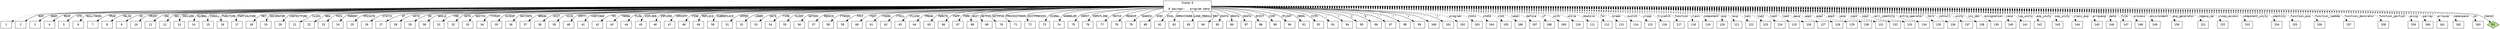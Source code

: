 // Generated by GNU Bison 3.0.2.
// Report bugs to <bug-bison@gnu.org>.
// Home page: <http://www.gnu.org/software/bison/>.

digraph "first.dot" {
  node [fontname = courier, shape = box, colorscheme = paired6]
  edge [fontname = courier]

  0 [label="State 0\n\l  0 $accept: . program $end\l"]
  0 -> 1 [style=dotted]
  0 -> 2 [style=solid label="NUM"]
  0 -> 3 [style=solid label="SNUM"]
  0 -> 4 [style=solid label="REXP"]
  0 -> 5 [style=solid label="STR"]
  0 -> 6 [style=solid label="NULLTOKEN"]
  0 -> 7 [style=solid label="TRUE"]
  0 -> 8 [style=solid label="FALSE"]
  0 -> 9 [style=solid label="ID"]
  0 -> 10 [style=solid label="PRINT"]
  0 -> 11 [style=solid label="INC"]
  0 -> 12 [style=solid label="DEC"]
  0 -> 13 [style=solid label="INCLUDE"]
  0 -> 14 [style=solid label="GLOBAL"]
  0 -> 15 [style=solid label="ISNULL"]
  0 -> 16 [style=solid label="FUNCTION"]
  0 -> 17 [style=solid label="PARTIALFUNC"]
  0 -> 18 [style=solid label="RET"]
  0 -> 19 [style=solid label="DECORATOR"]
  0 -> 20 [style=solid label="CONTEXTFUNC"]
  0 -> 21 [style=solid label="CLASS"]
  0 -> 22 [style=solid label="NEW"]
  0 -> 23 [style=solid label="THIS"]
  0 -> 24 [style=solid label="PARENT"]
  0 -> 25 [style=solid label="PRIVATE"]
  0 -> 26 [style=solid label="STATIC"]
  0 -> 27 [style=solid label="IF"]
  0 -> 28 [style=solid label="WITH"]
  0 -> 29 [style=solid label="DO"]
  0 -> 30 [style=solid label="WHILE"]
  0 -> 31 [style=solid label="FOR"]
  0 -> 32 [style=solid label="GOTO"]
  0 -> 33 [style=solid label="SWITCH"]
  0 -> 34 [style=solid label="TYPEOF"]
  0 -> 35 [style=solid label="SIZEOF"]
  0 -> 36 [style=solid label="DATINFO"]
  0 -> 37 [style=solid label="BREAK"]
  0 -> 38 [style=solid label="EXIT"]
  0 -> 39 [style=solid label="SIZE"]
  0 -> 40 [style=solid label="EMPTY"]
  0 -> 41 [style=solid label="CONTINUE"]
  0 -> 42 [style=solid label="TRY"]
  0 -> 43 [style=solid label="THROW"]
  0 -> 44 [style=solid label="FLOW"]
  0 -> 45 [style=solid label="EXPLODE"]
  0 -> 46 [style=solid label="IMPLODE"]
  0 -> 47 [style=solid label="SPRINTF"]
  0 -> 48 [style=solid label="FIND"]
  0 -> 49 [style=solid label="REPLACE"]
  0 -> 50 [style=solid label="SUBREPLACE"]
  0 -> 51 [style=solid label="UPPER"]
  0 -> 52 [style=solid label="LOWER"]
  0 -> 53 [style=solid label="DATE"]
  0 -> 54 [style=solid label="TIME"]
  0 -> 55 [style=solid label="SLEEP"]
  0 -> 56 [style=solid label="GETENV"]
  0 -> 57 [style=solid label="REDUCE"]
  0 -> 58 [style=solid label="FTOKEN"]
  0 -> 59 [style=solid label="FPUT"]
  0 -> 60 [style=solid label="FGET"]
  0 -> 61 [style=solid label="FSEEK"]
  0 -> 62 [style=solid label="FTELL"]
  0 -> 63 [style=solid label="FCLOSE"]
  0 -> 64 [style=solid label="FREAD"]
  0 -> 65 [style=solid label="FWRITE"]
  0 -> 66 [style=solid label="FAPP"]
  0 -> 67 [style=solid label="FORK"]
  0 -> 68 [style=solid label="WAIT"]
  0 -> 69 [style=solid label="GETPID"]
  0 -> 70 [style=solid label="GETPPID"]
  0 -> 71 [style=solid label="PROCESSTOKEN"]
  0 -> 72 [style=solid label="EXITPROCESS"]
  0 -> 73 [style=solid label="SIGNAL"]
  0 -> 74 [style=solid label="SHANDLER"]
  0 -> 75 [style=solid label="INPUT"]
  0 -> 76 [style=solid label="INPUTLINE"]
  0 -> 77 [style=solid label="MATCH"]
  0 -> 78 [style=solid label="REGEXP"]
  0 -> 79 [style=solid label="SEARCH"]
  0 -> 80 [style=solid label="EXEC"]
  0 -> 81 [style=solid label="EVAL"]
  0 -> 82 [style=solid label="ARRAYCHUNK"]
  0 -> 83 [style=solid label="LOAD_MODULE"]
  0 -> 84 [style=solid label="DEF"]
  0 -> 85 [style=solid label="CDATA"]
  0 -> 86 [style=solid label="DDATA"]
  0 -> 87 [style=solid label="SDATA"]
  0 -> 88 [style=solid label="EXIST"]
  0 -> 89 [style=solid label="CINT"]
  0 -> 90 [style=solid label="CFLOAT"]
  0 -> 91 [style=solid label="CBOOL"]
  0 -> 92 [style=solid label="CSTR"]
  0 -> 93 [style=solid label="';'"]
  0 -> 94 [style=solid label="'('"]
  0 -> 95 [style=solid label="'{'"]
  0 -> 96 [style=solid label="'$'"]
  0 -> 97 [style=solid label="'~'"]
  0 -> 98 [style=solid label="'!'"]
  0 -> 99 [style=solid label="'+'"]
  0 -> 100 [style=solid label="'-'"]
  0 -> 101 [style=solid label="'['"]
  0 -> 102 [style=dashed label="program"]
  0 -> 103 [style=dashed label="stmts"]
  0 -> 104 [style=dashed label="stmtb"]
  0 -> 105 [style=dashed label="stmt"]
  0 -> 106 [style=dashed label="label"]
  0 -> 107 [style=dashed label="define"]
  0 -> 108 [style=dashed label="if"]
  0 -> 109 [style=dashed label="with"]
  0 -> 110 [style=dashed label="while"]
  0 -> 111 [style=dashed label="dowhile"]
  0 -> 112 [style=dashed label="for"]
  0 -> 113 [style=dashed label="break"]
  0 -> 114 [style=dashed label="switch"]
  0 -> 115 [style=dashed label="iloop"]
  0 -> 116 [style=dashed label="trycatch"]
  0 -> 117 [style=dashed label="function"]
  0 -> 118 [style=dashed label="class"]
  0 -> 119 [style=dashed label="component"]
  0 -> 120 [style=dashed label="exp"]
  0 -> 121 [style=dashed label="lexp"]
  0 -> 122 [style=dashed label="lop1"]
  0 -> 123 [style=dashed label="lop2"]
  0 -> 124 [style=dashed label="lop3"]
  0 -> 125 [style=dashed label="lop4"]
  0 -> 126 [style=dashed label="aexp"]
  0 -> 127 [style=dashed label="aop1"]
  0 -> 128 [style=dashed label="aop2"]
  0 -> 129 [style=dashed label="aop3"]
  0 -> 130 [style=dashed label="sexp"]
  0 -> 131 [style=dashed label="sop1"]
  0 -> 132 [style=dashed label="sop2"]
  0 -> 133 [style=dashed label="call_identity"]
  0 -> 134 [style=dashed label="extra_operator"]
  0 -> 135 [style=dashed label="tern"]
  0 -> 136 [style=dashed label="notnull"]
  0 -> 137 [style=dashed label="unity"]
  0 -> 138 [style=dashed label="inc_dec"]
  0 -> 139 [style=dashed label="assignation"]
  0 -> 140 [style=dashed label="cexp"]
  0 -> 141 [style=dashed label="lop_unity"]
  0 -> 142 [style=dashed label="aop_unity"]
  0 -> 143 [style=dashed label="sop_unity"]
  0 -> 144 [style=dashed label="class_exp"]
  0 -> 145 [style=dashed label="arrayexp"]
  0 -> 146 [style=dashed label="date"]
  0 -> 147 [style=dashed label="file"]
  0 -> 148 [style=dashed label="process"]
  0 -> 149 [style=dashed label="environment"]
  0 -> 150 [style=dashed label="exp_generator"]
  0 -> 151 [style=dashed label="regexp_op"]
  0 -> 152 [style=dashed label="iloop_access"]
  0 -> 153 [style=dashed label="component_unity"]
  0 -> 154 [style=dashed label="identity"]
  0 -> 155 [style=dashed label="function_exp"]
  0 -> 156 [style=dashed label="function_lambda"]
  0 -> 157 [style=dashed label="function_decorator"]
  0 -> 158 [style=dashed label="function_partial"]
  0 -> 159 [style=dashed label="assig"]
  0 -> 160 [style=dashed label="parray"]
  0 -> 161 [style=dashed label="arrayop"]
  0 -> 162 [style=dashed label="namespace"]
  0 -> 163 [style=dashed label="id"]
  0 -> "0R2" [label="[$end]", style=solid]
 "0R2" [label="R2", fillcolor=3, shape=diamond, style=filled]
}
